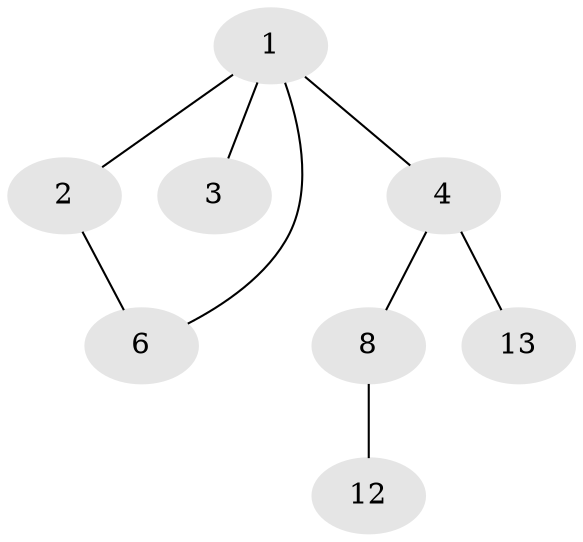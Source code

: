 // Generated by graph-tools (version 1.1) at 2025/46/02/15/25 05:46:28]
// undirected, 8 vertices, 8 edges
graph export_dot {
graph [start="1"]
  node [color=gray90,style=filled];
  1 [super="+7+14"];
  2 [super="+5"];
  3 [super="+10+15+16+20"];
  4;
  6 [super="+9+11"];
  8 [super="+17"];
  12 [super="+10+16"];
  13 [super="+9+19"];
  1 -- 2;
  1 -- 3;
  1 -- 4;
  1 -- 6;
  2 -- 6;
  4 -- 8;
  4 -- 13;
  8 -- 12;
}
